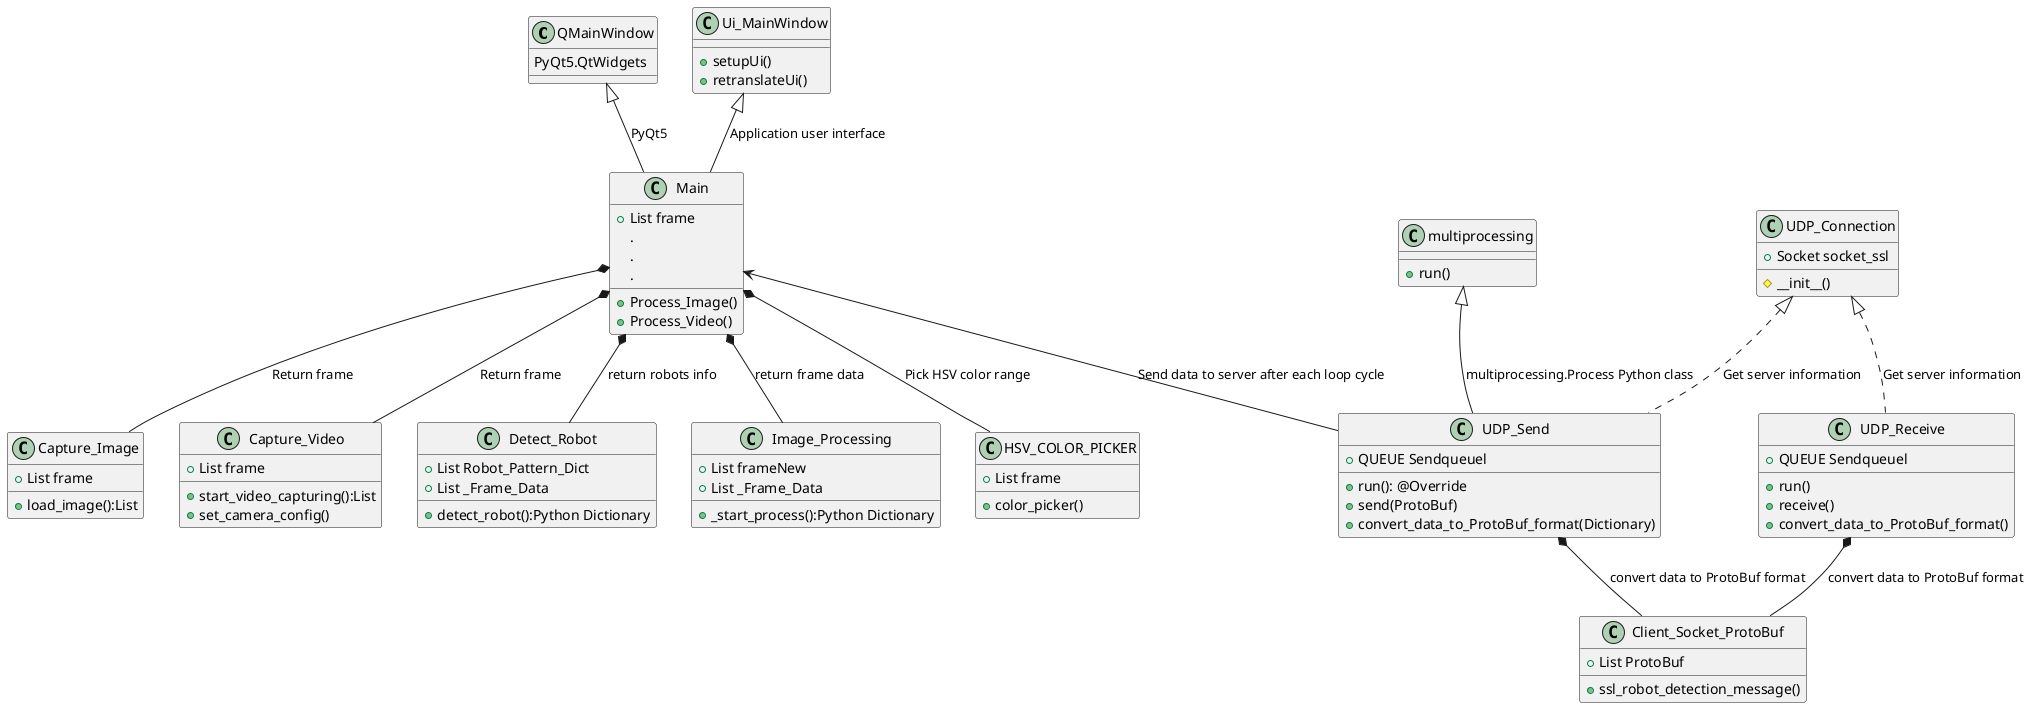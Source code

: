 @startuml

class QMainWindow {
PyQt5.QtWidgets
}

class Ui_MainWindow {
  +setupUi()
  +retranslateUi()
}

class Main {
  +List frame
  .
  .
  .

  +Process_Image()
  +Process_Video()
}

class Detect_Robot {
  +List Robot_Pattern_Dict
  +List _Frame_Data


  +detect_robot():Python Dictionary
}

class Image_Processing {
  +List frameNew
  +List _Frame_Data

  +_start_process():Python Dictionary
}


class HSV_COLOR_PICKER {
  +List frame

  +color_picker()
}

class Capture_Image {
  +List frame

  +load_image():List
}

class Capture_Video {
  +List frame

  +start_video_capturing():List
  +set_camera_config()
}

class UDP_Connection {
  +Socket socket_ssl

  #__init__()
}

class UDP_Send {
  +QUEUE Sendqueuel

  +run(): @Override 
  +send(ProtoBuf)
  +convert_data_to_ProtoBuf_format(Dictionary)
}

class multiprocessing {

  +run()
}

class UDP_Receive {
  +QUEUE Sendqueuel

  +run()
  +receive()
  +convert_data_to_ProtoBuf_format()
}

class Client_Socket_ProtoBuf {
  +List ProtoBuf

  +ssl_robot_detection_message()
}

Ui_MainWindow <|-- Main : Application user interface
QMainWindow <|-- Main : PyQt5

multiprocessing <|-- UDP_Send : multiprocessing.Process Python class
UDP_Connection <|.. UDP_Send : Get server information
UDP_Connection <|.. UDP_Receive : Get server information
UDP_Send *-- Client_Socket_ProtoBuf : convert data to ProtoBuf format
UDP_Receive *-- Client_Socket_ProtoBuf : convert data to ProtoBuf format

Main *-- Image_Processing : return frame data
Main *-- Detect_Robot : return robots info
Main *-- HSV_COLOR_PICKER : Pick HSV color range
Main *-- Capture_Image : Return frame
Main *-- Capture_Video : Return frame

Main <-- UDP_Send : Send data to server after each loop cycle

@enduml
